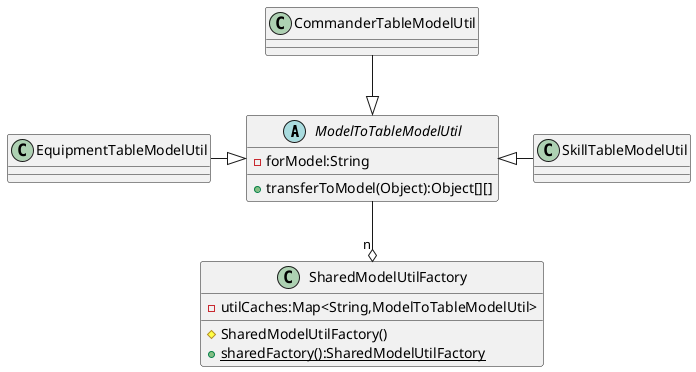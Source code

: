 @startuml flyweight-pattern

abstract class ModelToTableModelUtil {
  - forModel:String
  + transferToModel(Object):Object[][]
}

class CommanderTableModelUtil {
}

class EquipmentTableModelUtil  {
}

class SkillTableModelUtil {
}

CommanderTableModelUtil --|> ModelToTableModelUtil
EquipmentTableModelUtil -|> ModelToTableModelUtil
ModelToTableModelUtil <|- SkillTableModelUtil

class SharedModelUtilFactory {
  - utilCaches:Map<String,ModelToTableModelUtil>
  # SharedModelUtilFactory()
  {static} + sharedFactory():SharedModelUtilFactory
}

ModelToTableModelUtil -down-o "n" SharedModelUtilFactory

@enduml